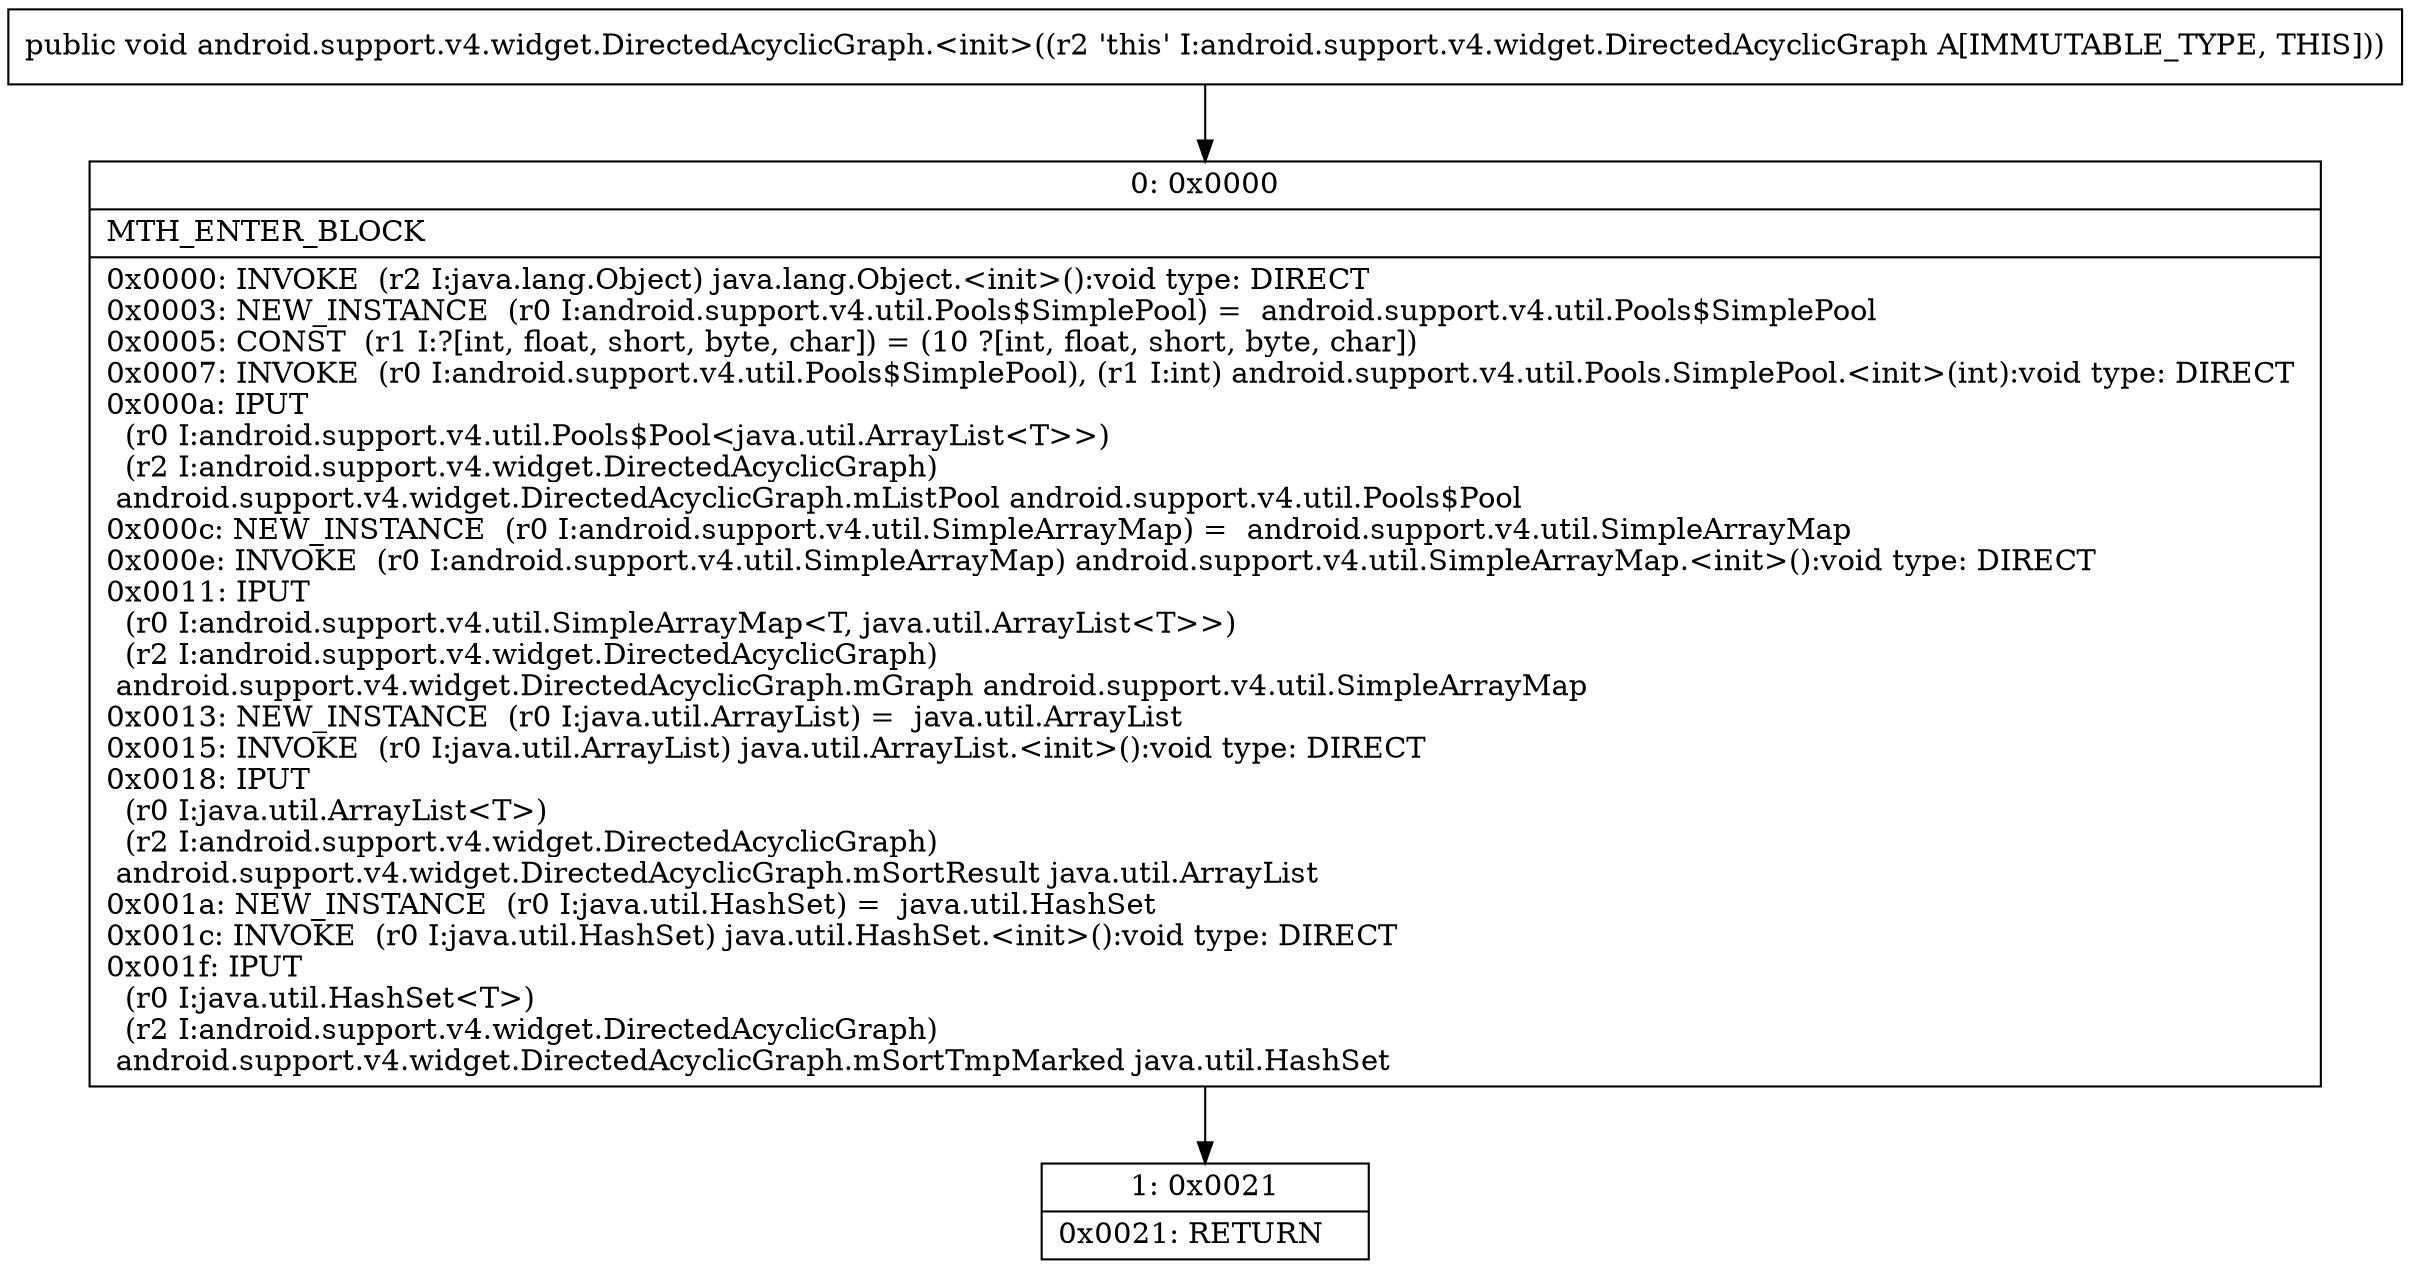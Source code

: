 digraph "CFG forandroid.support.v4.widget.DirectedAcyclicGraph.\<init\>()V" {
Node_0 [shape=record,label="{0\:\ 0x0000|MTH_ENTER_BLOCK\l|0x0000: INVOKE  (r2 I:java.lang.Object) java.lang.Object.\<init\>():void type: DIRECT \l0x0003: NEW_INSTANCE  (r0 I:android.support.v4.util.Pools$SimplePool) =  android.support.v4.util.Pools$SimplePool \l0x0005: CONST  (r1 I:?[int, float, short, byte, char]) = (10 ?[int, float, short, byte, char]) \l0x0007: INVOKE  (r0 I:android.support.v4.util.Pools$SimplePool), (r1 I:int) android.support.v4.util.Pools.SimplePool.\<init\>(int):void type: DIRECT \l0x000a: IPUT  \l  (r0 I:android.support.v4.util.Pools$Pool\<java.util.ArrayList\<T\>\>)\l  (r2 I:android.support.v4.widget.DirectedAcyclicGraph)\l android.support.v4.widget.DirectedAcyclicGraph.mListPool android.support.v4.util.Pools$Pool \l0x000c: NEW_INSTANCE  (r0 I:android.support.v4.util.SimpleArrayMap) =  android.support.v4.util.SimpleArrayMap \l0x000e: INVOKE  (r0 I:android.support.v4.util.SimpleArrayMap) android.support.v4.util.SimpleArrayMap.\<init\>():void type: DIRECT \l0x0011: IPUT  \l  (r0 I:android.support.v4.util.SimpleArrayMap\<T, java.util.ArrayList\<T\>\>)\l  (r2 I:android.support.v4.widget.DirectedAcyclicGraph)\l android.support.v4.widget.DirectedAcyclicGraph.mGraph android.support.v4.util.SimpleArrayMap \l0x0013: NEW_INSTANCE  (r0 I:java.util.ArrayList) =  java.util.ArrayList \l0x0015: INVOKE  (r0 I:java.util.ArrayList) java.util.ArrayList.\<init\>():void type: DIRECT \l0x0018: IPUT  \l  (r0 I:java.util.ArrayList\<T\>)\l  (r2 I:android.support.v4.widget.DirectedAcyclicGraph)\l android.support.v4.widget.DirectedAcyclicGraph.mSortResult java.util.ArrayList \l0x001a: NEW_INSTANCE  (r0 I:java.util.HashSet) =  java.util.HashSet \l0x001c: INVOKE  (r0 I:java.util.HashSet) java.util.HashSet.\<init\>():void type: DIRECT \l0x001f: IPUT  \l  (r0 I:java.util.HashSet\<T\>)\l  (r2 I:android.support.v4.widget.DirectedAcyclicGraph)\l android.support.v4.widget.DirectedAcyclicGraph.mSortTmpMarked java.util.HashSet \l}"];
Node_1 [shape=record,label="{1\:\ 0x0021|0x0021: RETURN   \l}"];
MethodNode[shape=record,label="{public void android.support.v4.widget.DirectedAcyclicGraph.\<init\>((r2 'this' I:android.support.v4.widget.DirectedAcyclicGraph A[IMMUTABLE_TYPE, THIS])) }"];
MethodNode -> Node_0;
Node_0 -> Node_1;
}

